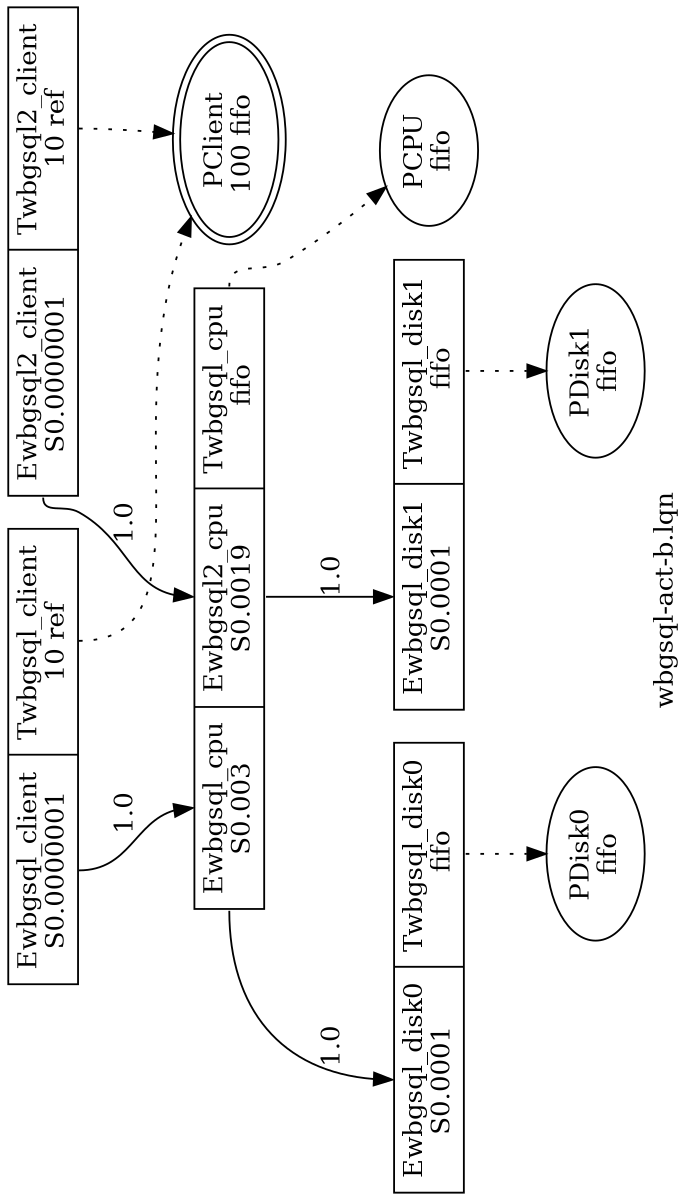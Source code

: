 digraph G {
orientation=landscape;size="8,10";
graph [label="wbgsql-act-b.lqn"]
p_PCPU[label="PCPU\n fifo "]
p_PClient[label="PClient\n100 fifo "][peripheries=2]
p_PDisk0[label="PDisk0\n fifo "]
p_PDisk1[label="PDisk1\n fifo "]
node [shape=record]
t_Twbgsql2_client[shape=record,label="<Ewbgsql2_client> Ewbgsql2_client\nS0.0000001|<Twbgsql2_client> Twbgsql2_client\n10 ref "][peripheries=2]
t_Twbgsql2_client:Twbgsql2_client -> p_PClient[style=dotted]
t_Twbgsql_client[shape=record,label="<Ewbgsql_client> Ewbgsql_client\nS0.0000001|<Twbgsql_client> Twbgsql_client\n10 ref "][peripheries=2]
t_Twbgsql_client:Twbgsql_client -> p_PClient[style=dotted]
t_Twbgsql_cpu[shape=record,label="<Ewbgsql_cpu> Ewbgsql_cpu\nS0.003|<Ewbgsql2_cpu> Ewbgsql2_cpu\nS0.0019|<Twbgsql_cpu> Twbgsql_cpu\n fifo "]
t_Twbgsql_cpu:Twbgsql_cpu -> p_PCPU[style=dotted]
t_Twbgsql_disk0[shape=record,label="<Ewbgsql_disk0> Ewbgsql_disk0\nS0.0001|<Twbgsql_disk0> Twbgsql_disk0\n fifo "]
t_Twbgsql_disk0:Twbgsql_disk0 -> p_PDisk0[style=dotted]
t_Twbgsql_disk1[shape=record,label="<Ewbgsql_disk1> Ewbgsql_disk1\nS0.0001|<Twbgsql_disk1> Twbgsql_disk1\n fifo "]
t_Twbgsql_disk1:Twbgsql_disk1 -> p_PDisk1[style=dotted]
t_Twbgsql_client:Ewbgsql_client -> t_Twbgsql_cpu:Ewbgsql_cpu[label="1.0"]
t_Twbgsql_cpu:Ewbgsql2_cpu -> t_Twbgsql_disk1:Ewbgsql_disk1[label="1.0"]
t_Twbgsql2_client:Ewbgsql2_client -> t_Twbgsql_cpu:Ewbgsql2_cpu[label="1.0"]
t_Twbgsql_cpu:Ewbgsql_cpu -> t_Twbgsql_disk0:Ewbgsql_disk0[label="1.0"]
}
